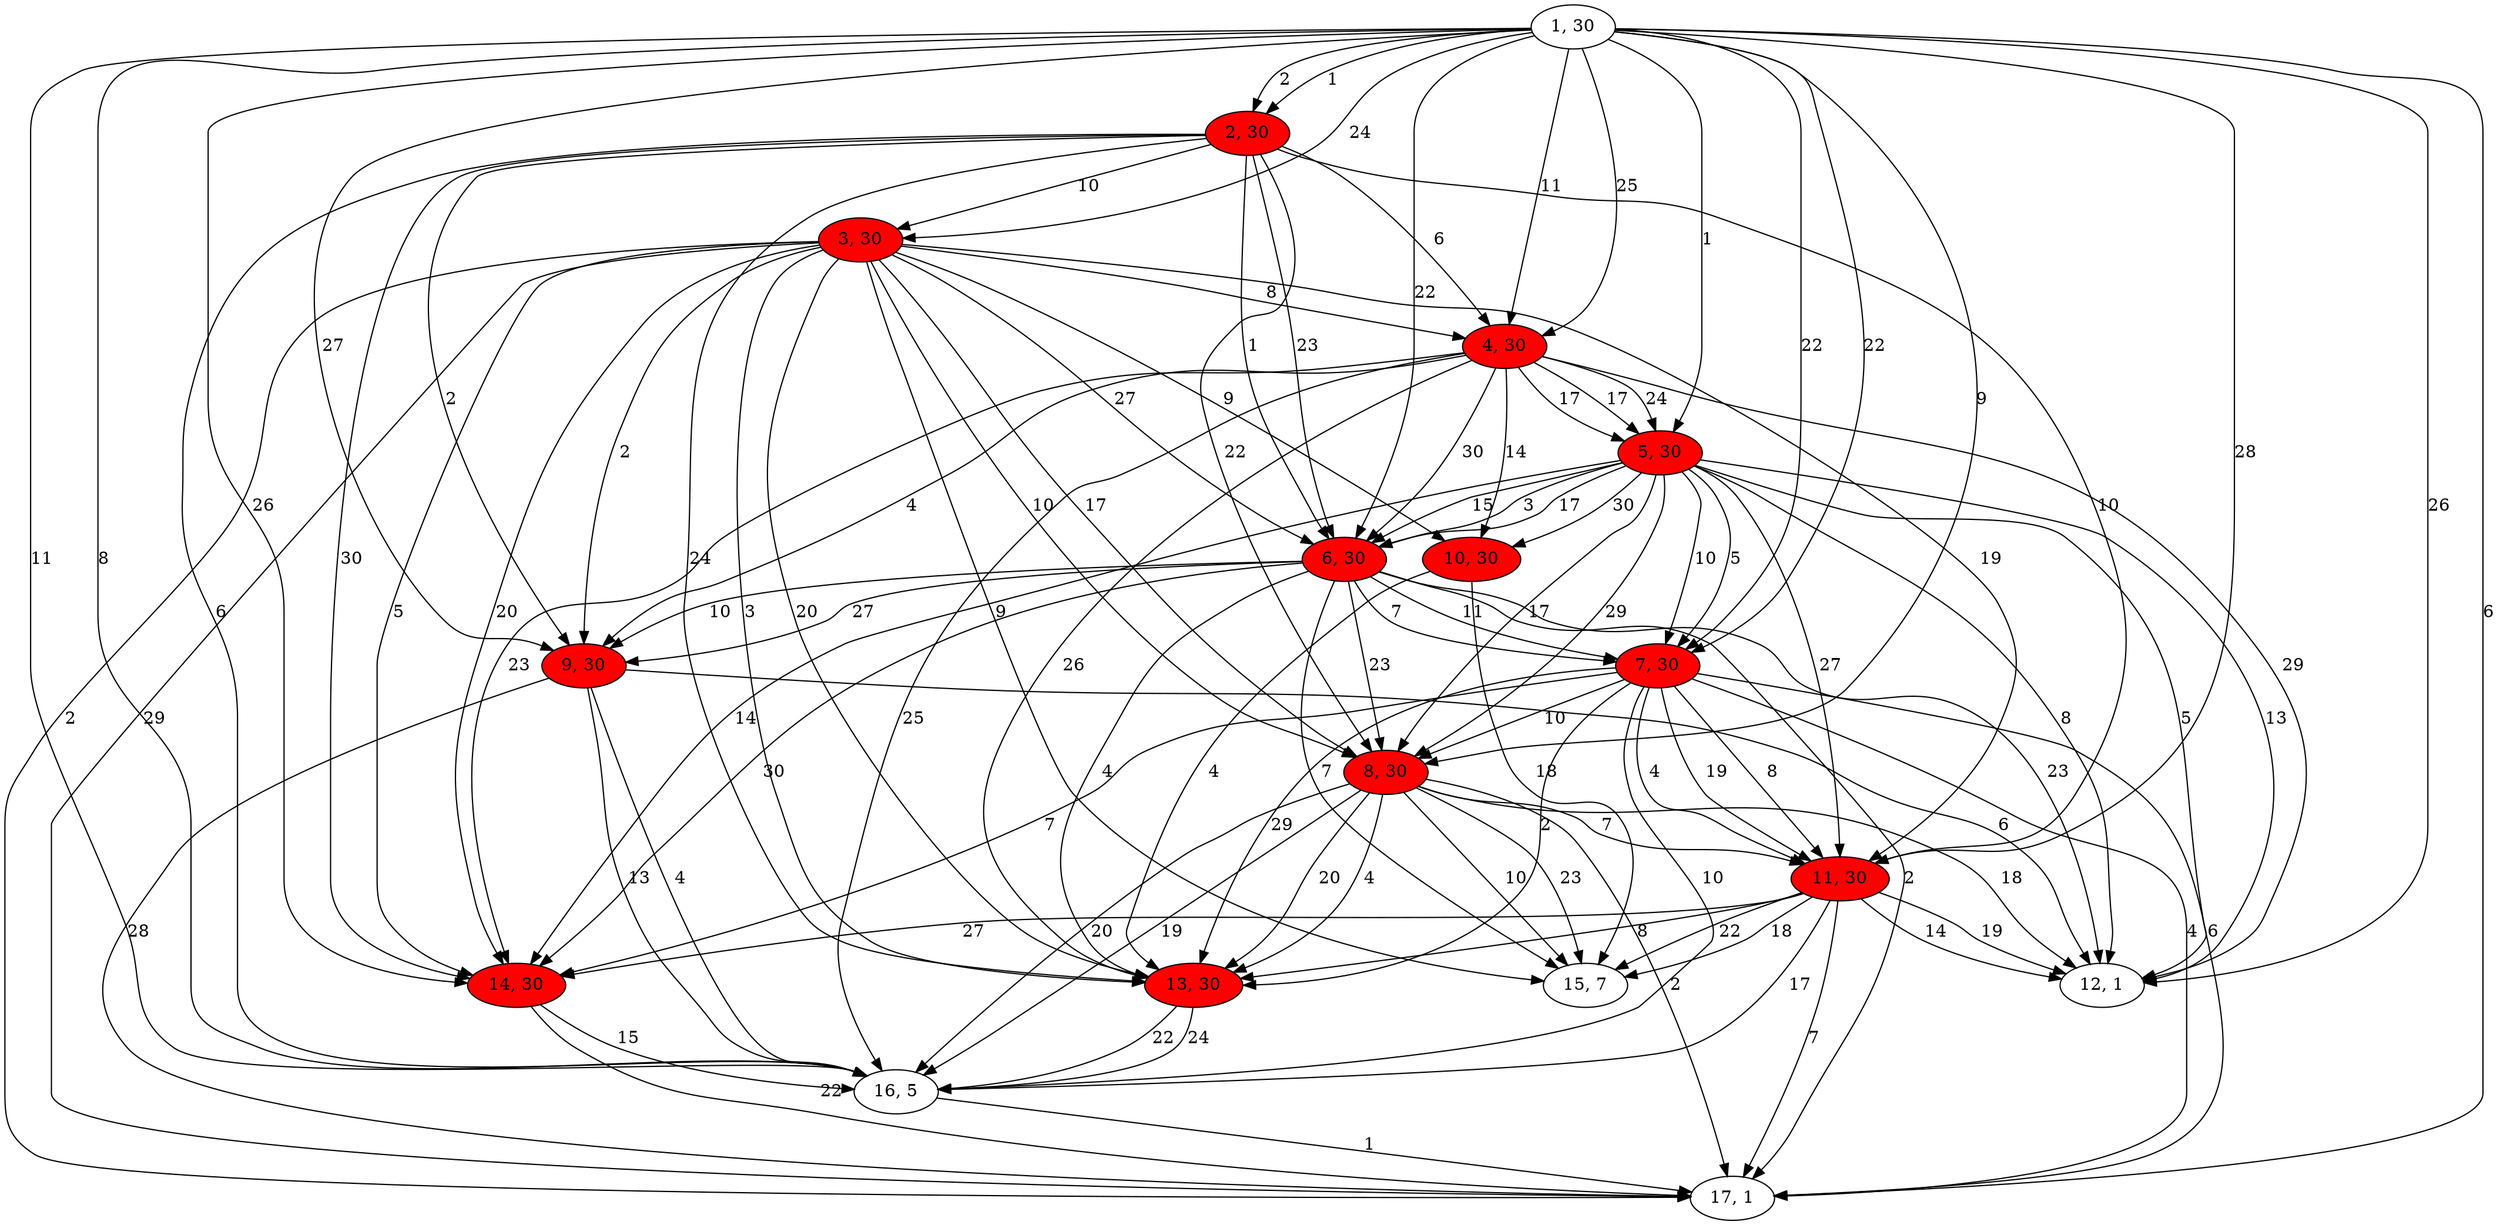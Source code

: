 digraph G{
1[label="1, 30"]
2[label="2, 30"]
3[label="3, 30"]
4[label="4, 30"]
5[label="5, 30"]
6[label="6, 30"]
7[label="7, 30"]
8[label="8, 30"]
9[label="9, 30"]
10[label="10, 30"]
11[label="11, 30"]
12[label="12, 1"]
13[label="13, 30"]
14[label="14, 30"]
15[label="15, 7"]
16[label="16, 5"]
17[label="17, 1"]
1->4[label="25"]
1->7[label="22"]
1->9[label="27"]
1->7[label="22"]
1->6[label="22"]
1->16[label="11"]
1->5[label="1"]
1->8[label="9"]
1->11[label="28"]
1->12[label="26"]
1->16[label="8"]
1->14[label="26"]
1->4[label="11"]
1->17[label="6"]
1->2[label="1"]
1->3[label="24"]
1->2[label="2"]
2[style = filled,fillcolor=red]
2->6[label="23"]
2->14[label="30"]
2->4[label="6"]
2->3[label="10"]
2->16[label="6"]
2->6[label="1"]
2->11[label="10"]
2->13[label="24"]
2->9[label="2"]
2->8[label="22"]
3[style = filled,fillcolor=red]
3->11[label="19"]
3->8[label="17"]
3->13[label="3"]
3->17[label="2"]
3->9[label="2"]
3->14[label="5"]
3->6[label="27"]
3->17[label="29"]
3->10[label="9"]
3->8[label="10"]
3->15[label="9"]
3->13[label="20"]
3->14[label="20"]
3->4[label="8"]
4[style = filled,fillcolor=red]
4->14[label="23"]
4->13[label="26"]
4->6[label="30"]
4->5[label="17"]
4->9[label="4"]
4->12[label="29"]
4->5[label="17"]
4->10[label="14"]
4->16[label="25"]
4->5[label="24"]
5[style = filled,fillcolor=red]
5->12[label="8"]
5->12[label="5"]
5->7[label="10"]
5->12[label="13"]
5->8[label="17"]
5->6[label="15"]
5->8[label="29"]
5->14[label="14"]
5->11[label="27"]
5->6[label="3"]
5->7[label="5"]
5->10[label="30"]
5->6[label="17"]
6[style = filled,fillcolor=red]
6->17[label="2"]
6->9[label="10"]
6->13[label="4"]
6->12[label="23"]
6->14[label="30"]
6->15[label="7"]
6->7[label="7"]
6->8[label="23"]
6->9[label="27"]
6->7[label="11"]
7[style = filled,fillcolor=red]
7->17[label="4"]
7->8[label="10"]
7->11[label="4"]
7->13[label="2"]
7->14[label="7"]
7->11[label="19"]
7->17[label="6"]
7->16[label="10"]
7->13[label="29"]
7->11[label="8"]
8[style = filled,fillcolor=red]
8->15[label="10"]
8->11[label="7"]
8->17[label="2"]
8->16[label="20"]
8->13[label="20"]
8->13[label="4"]
8->16[label="19"]
8->12[label="18"]
8->15[label="23"]
9[style = filled,fillcolor=red]
9->16[label="4"]
9->16[label="13"]
9->12[label="6"]
9->17[label="28"]
10[style = filled,fillcolor=red]
10->15[label="18"]
10->13[label="4"]
11[style = filled,fillcolor=red]
11->13[label="8"]
11->17[label="7"]
11->14[label="27"]
11->15[label="22"]
11->16[label="17"]
11->15[label="18"]
11->12[label="19"]
11->12[label="14"]
13[style = filled,fillcolor=red]
13->16[label="22"]
13->16[label="24"]
14[style = filled,fillcolor=red]
14->16[label="15"]
14->17[label="22"]
16->17[label="1"]
}
